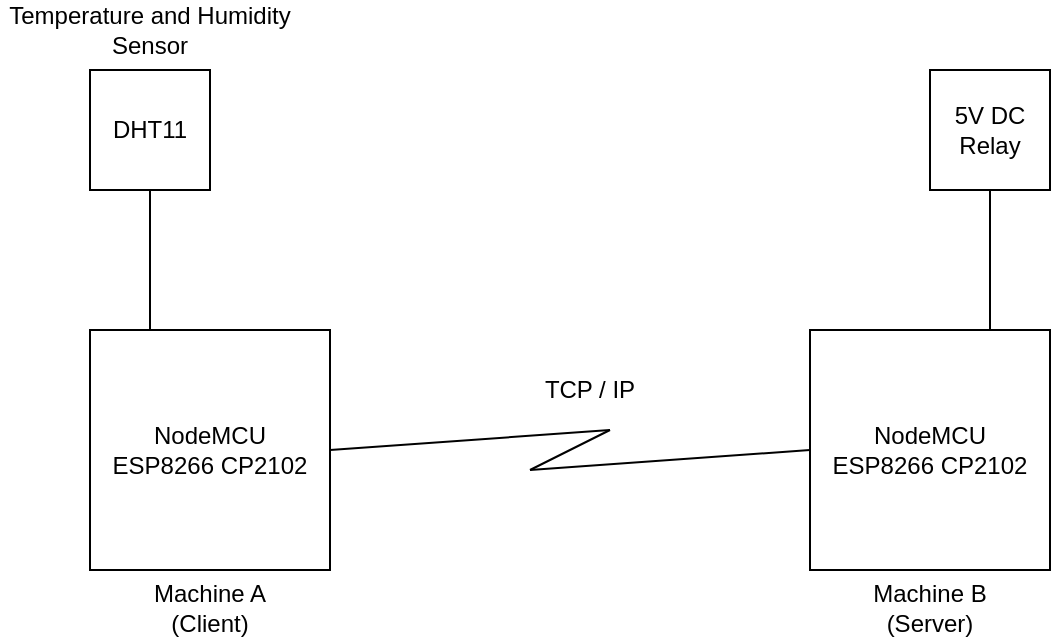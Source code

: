 <mxfile version="15.5.4" type="device"><diagram id="PwCBa4W8A4Xy8ybv4umK" name="Page-1"><mxGraphModel dx="599" dy="359" grid="0" gridSize="10" guides="1" tooltips="1" connect="1" arrows="1" fold="1" page="0" pageScale="1" pageWidth="850" pageHeight="1100" math="0" shadow="0"><root><mxCell id="0"/><mxCell id="1" parent="0"/><mxCell id="vMCOaHgaHPaK7znF68ss-1" value="NodeMCU&lt;br&gt;ESP8266 CP2102" style="whiteSpace=wrap;html=1;aspect=fixed;" parent="1" vertex="1"><mxGeometry x="160" y="440" width="120" height="120" as="geometry"/></mxCell><mxCell id="vMCOaHgaHPaK7znF68ss-2" value="DHT11&lt;br&gt;" style="whiteSpace=wrap;html=1;aspect=fixed;" parent="1" vertex="1"><mxGeometry x="160" y="310" width="60" height="60" as="geometry"/></mxCell><mxCell id="vMCOaHgaHPaK7znF68ss-3" value="Temperature and Humidity Sensor" style="text;html=1;strokeColor=none;fillColor=none;align=center;verticalAlign=middle;whiteSpace=wrap;rounded=0;" parent="1" vertex="1"><mxGeometry x="115" y="280" width="150" height="20" as="geometry"/></mxCell><mxCell id="vMCOaHgaHPaK7znF68ss-4" value="NodeMCU&lt;br&gt;ESP8266 CP2102" style="whiteSpace=wrap;html=1;aspect=fixed;" parent="1" vertex="1"><mxGeometry x="520" y="440" width="120" height="120" as="geometry"/></mxCell><mxCell id="vMCOaHgaHPaK7znF68ss-5" value="" style="endArrow=none;html=1;exitX=1;exitY=0.5;exitDx=0;exitDy=0;" parent="1" source="vMCOaHgaHPaK7znF68ss-1" edge="1"><mxGeometry width="50" height="50" relative="1" as="geometry"><mxPoint x="455" y="480" as="sourcePoint"/><mxPoint x="420" y="490" as="targetPoint"/></mxGeometry></mxCell><mxCell id="vMCOaHgaHPaK7znF68ss-6" value="" style="endArrow=none;html=1;entryX=0;entryY=0.5;entryDx=0;entryDy=0;" parent="1" target="vMCOaHgaHPaK7znF68ss-4" edge="1"><mxGeometry width="50" height="50" relative="1" as="geometry"><mxPoint x="380" y="510" as="sourcePoint"/><mxPoint x="535" y="510" as="targetPoint"/></mxGeometry></mxCell><mxCell id="vMCOaHgaHPaK7znF68ss-7" value="" style="endArrow=none;html=1;" parent="1" edge="1"><mxGeometry width="50" height="50" relative="1" as="geometry"><mxPoint x="380" y="510" as="sourcePoint"/><mxPoint x="420" y="490" as="targetPoint"/></mxGeometry></mxCell><mxCell id="vMCOaHgaHPaK7znF68ss-8" value="5V DC Relay" style="whiteSpace=wrap;html=1;aspect=fixed;" parent="1" vertex="1"><mxGeometry x="580" y="310" width="60" height="60" as="geometry"/></mxCell><mxCell id="vMCOaHgaHPaK7znF68ss-9" value="" style="endArrow=none;html=1;entryX=0.5;entryY=1;entryDx=0;entryDy=0;exitX=0.75;exitY=0;exitDx=0;exitDy=0;" parent="1" source="vMCOaHgaHPaK7znF68ss-4" target="vMCOaHgaHPaK7znF68ss-8" edge="1"><mxGeometry width="50" height="50" relative="1" as="geometry"><mxPoint x="455" y="480" as="sourcePoint"/><mxPoint x="505" y="430" as="targetPoint"/></mxGeometry></mxCell><mxCell id="vMCOaHgaHPaK7znF68ss-10" value="" style="endArrow=none;html=1;entryX=0.5;entryY=1;entryDx=0;entryDy=0;exitX=0.25;exitY=0;exitDx=0;exitDy=0;" parent="1" source="vMCOaHgaHPaK7znF68ss-1" target="vMCOaHgaHPaK7znF68ss-2" edge="1"><mxGeometry width="50" height="50" relative="1" as="geometry"><mxPoint x="635" y="460" as="sourcePoint"/><mxPoint x="635" y="380" as="targetPoint"/></mxGeometry></mxCell><mxCell id="vMCOaHgaHPaK7znF68ss-12" value="Machine A&lt;br&gt;(Client)" style="text;html=1;strokeColor=none;fillColor=none;align=center;verticalAlign=middle;whiteSpace=wrap;rounded=0;" parent="1" vertex="1"><mxGeometry x="190" y="569" width="60" height="20" as="geometry"/></mxCell><mxCell id="vMCOaHgaHPaK7znF68ss-13" value="Machine B&lt;br&gt;(Server)" style="text;html=1;strokeColor=none;fillColor=none;align=center;verticalAlign=middle;whiteSpace=wrap;rounded=0;" parent="1" vertex="1"><mxGeometry x="550" y="569" width="60" height="20" as="geometry"/></mxCell><mxCell id="vMCOaHgaHPaK7znF68ss-14" value="TCP / IP" style="text;html=1;strokeColor=none;fillColor=none;align=center;verticalAlign=middle;whiteSpace=wrap;rounded=0;" parent="1" vertex="1"><mxGeometry x="380" y="460" width="60" height="20" as="geometry"/></mxCell></root></mxGraphModel></diagram></mxfile>
